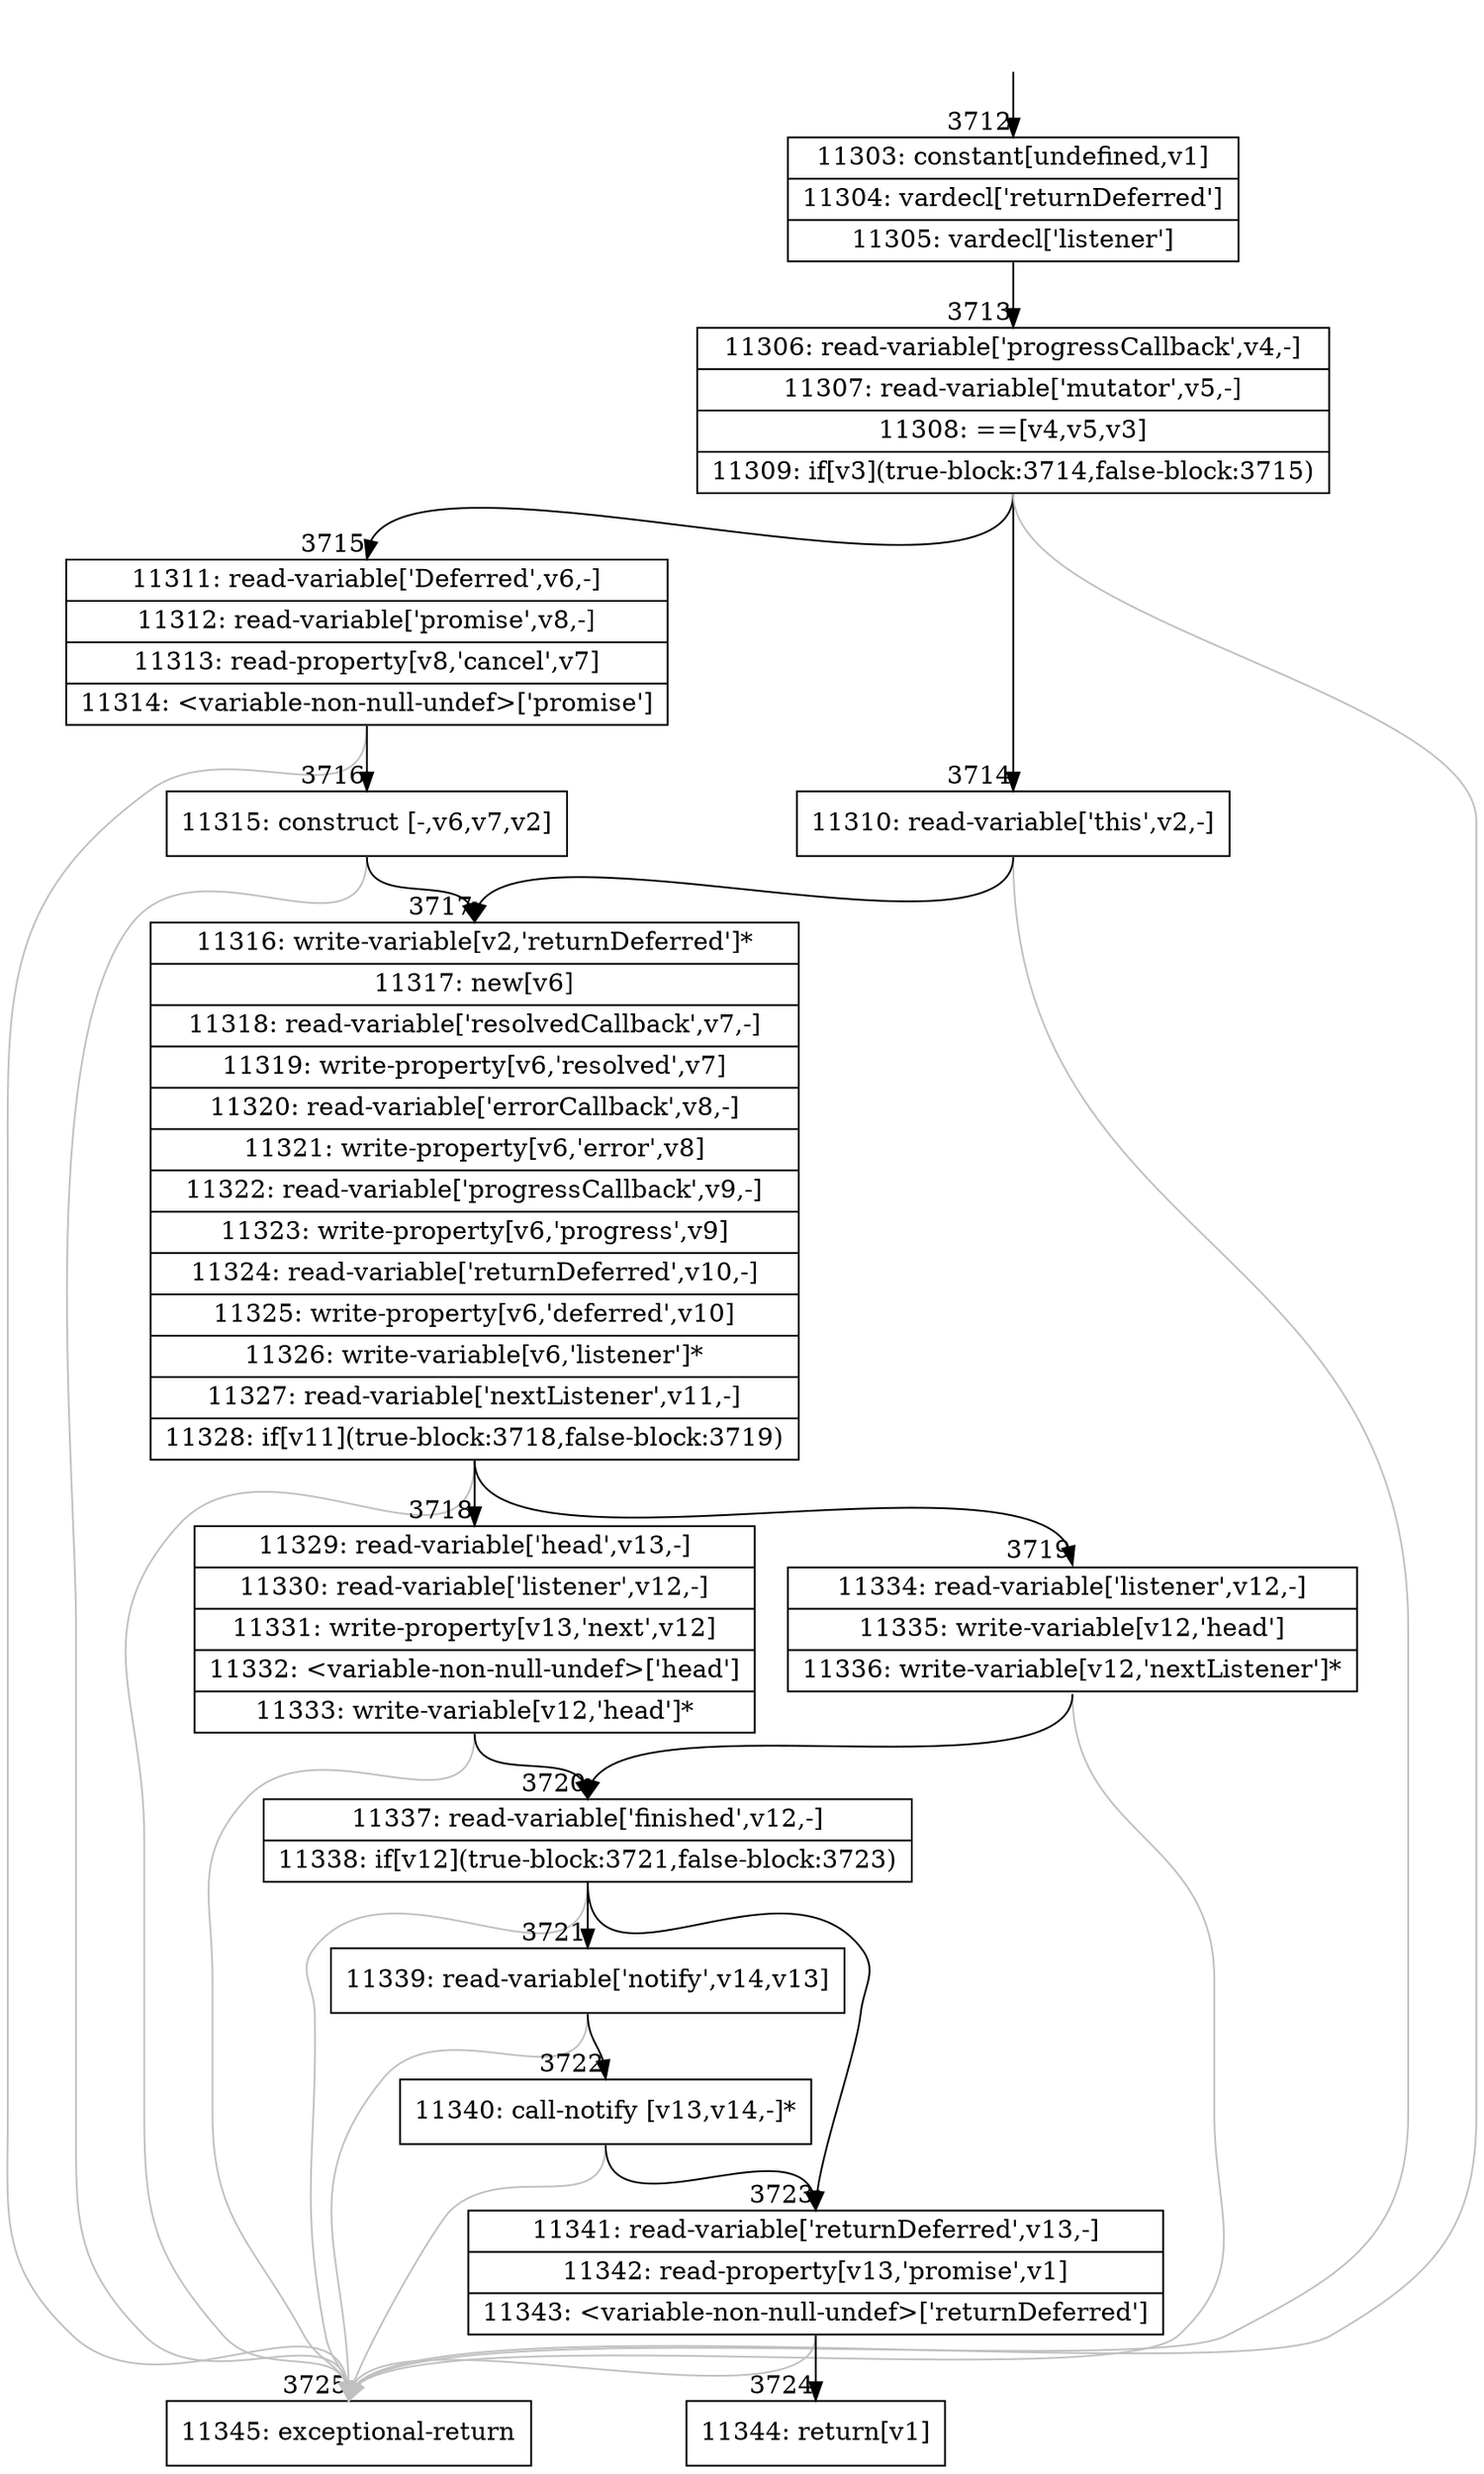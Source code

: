 digraph {
rankdir="TD"
BB_entry248[shape=none,label=""];
BB_entry248 -> BB3712 [tailport=s, headport=n, headlabel="    3712"]
BB3712 [shape=record label="{11303: constant[undefined,v1]|11304: vardecl['returnDeferred']|11305: vardecl['listener']}" ] 
BB3712 -> BB3713 [tailport=s, headport=n, headlabel="      3713"]
BB3713 [shape=record label="{11306: read-variable['progressCallback',v4,-]|11307: read-variable['mutator',v5,-]|11308: ==[v4,v5,v3]|11309: if[v3](true-block:3714,false-block:3715)}" ] 
BB3713 -> BB3714 [tailport=s, headport=n, headlabel="      3714"]
BB3713 -> BB3715 [tailport=s, headport=n, headlabel="      3715"]
BB3713 -> BB3725 [tailport=s, headport=n, color=gray, headlabel="      3725"]
BB3714 [shape=record label="{11310: read-variable['this',v2,-]}" ] 
BB3714 -> BB3717 [tailport=s, headport=n, headlabel="      3717"]
BB3714 -> BB3725 [tailport=s, headport=n, color=gray]
BB3715 [shape=record label="{11311: read-variable['Deferred',v6,-]|11312: read-variable['promise',v8,-]|11313: read-property[v8,'cancel',v7]|11314: \<variable-non-null-undef\>['promise']}" ] 
BB3715 -> BB3716 [tailport=s, headport=n, headlabel="      3716"]
BB3715 -> BB3725 [tailport=s, headport=n, color=gray]
BB3716 [shape=record label="{11315: construct [-,v6,v7,v2]}" ] 
BB3716 -> BB3717 [tailport=s, headport=n]
BB3716 -> BB3725 [tailport=s, headport=n, color=gray]
BB3717 [shape=record label="{11316: write-variable[v2,'returnDeferred']*|11317: new[v6]|11318: read-variable['resolvedCallback',v7,-]|11319: write-property[v6,'resolved',v7]|11320: read-variable['errorCallback',v8,-]|11321: write-property[v6,'error',v8]|11322: read-variable['progressCallback',v9,-]|11323: write-property[v6,'progress',v9]|11324: read-variable['returnDeferred',v10,-]|11325: write-property[v6,'deferred',v10]|11326: write-variable[v6,'listener']*|11327: read-variable['nextListener',v11,-]|11328: if[v11](true-block:3718,false-block:3719)}" ] 
BB3717 -> BB3718 [tailport=s, headport=n, headlabel="      3718"]
BB3717 -> BB3719 [tailport=s, headport=n, headlabel="      3719"]
BB3717 -> BB3725 [tailport=s, headport=n, color=gray]
BB3718 [shape=record label="{11329: read-variable['head',v13,-]|11330: read-variable['listener',v12,-]|11331: write-property[v13,'next',v12]|11332: \<variable-non-null-undef\>['head']|11333: write-variable[v12,'head']*}" ] 
BB3718 -> BB3720 [tailport=s, headport=n, headlabel="      3720"]
BB3718 -> BB3725 [tailport=s, headport=n, color=gray]
BB3719 [shape=record label="{11334: read-variable['listener',v12,-]|11335: write-variable[v12,'head']|11336: write-variable[v12,'nextListener']*}" ] 
BB3719 -> BB3720 [tailport=s, headport=n]
BB3719 -> BB3725 [tailport=s, headport=n, color=gray]
BB3720 [shape=record label="{11337: read-variable['finished',v12,-]|11338: if[v12](true-block:3721,false-block:3723)}" ] 
BB3720 -> BB3721 [tailport=s, headport=n, headlabel="      3721"]
BB3720 -> BB3723 [tailport=s, headport=n, headlabel="      3723"]
BB3720 -> BB3725 [tailport=s, headport=n, color=gray]
BB3721 [shape=record label="{11339: read-variable['notify',v14,v13]}" ] 
BB3721 -> BB3722 [tailport=s, headport=n, headlabel="      3722"]
BB3721 -> BB3725 [tailport=s, headport=n, color=gray]
BB3722 [shape=record label="{11340: call-notify [v13,v14,-]*}" ] 
BB3722 -> BB3723 [tailport=s, headport=n]
BB3722 -> BB3725 [tailport=s, headport=n, color=gray]
BB3723 [shape=record label="{11341: read-variable['returnDeferred',v13,-]|11342: read-property[v13,'promise',v1]|11343: \<variable-non-null-undef\>['returnDeferred']}" ] 
BB3723 -> BB3724 [tailport=s, headport=n, headlabel="      3724"]
BB3723 -> BB3725 [tailport=s, headport=n, color=gray]
BB3724 [shape=record label="{11344: return[v1]}" ] 
BB3725 [shape=record label="{11345: exceptional-return}" ] 
//#$~ 4736
}
